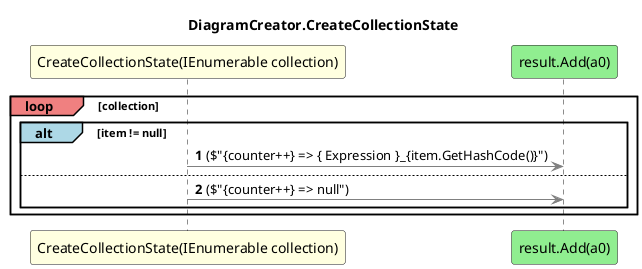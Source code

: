 @startuml DiagramCreator.CreateCollectionState
title DiagramCreator.CreateCollectionState
participant "CreateCollectionState(IEnumerable collection)" as CreateCollectionState_p0 #LightYellow
participant "result.Add(a0)" as result_Add_a0 #LightGreen
autonumber
loop#LightCoral collection
 alt#LightBlue item != null
 CreateCollectionState_p0 -[#grey]> result_Add_a0 : ($"{counter++} => { Expression }_{item.GetHashCode()}")
 else
 CreateCollectionState_p0 -[#grey]> result_Add_a0 : ($"{counter++} => null")
 end
end
@enduml
